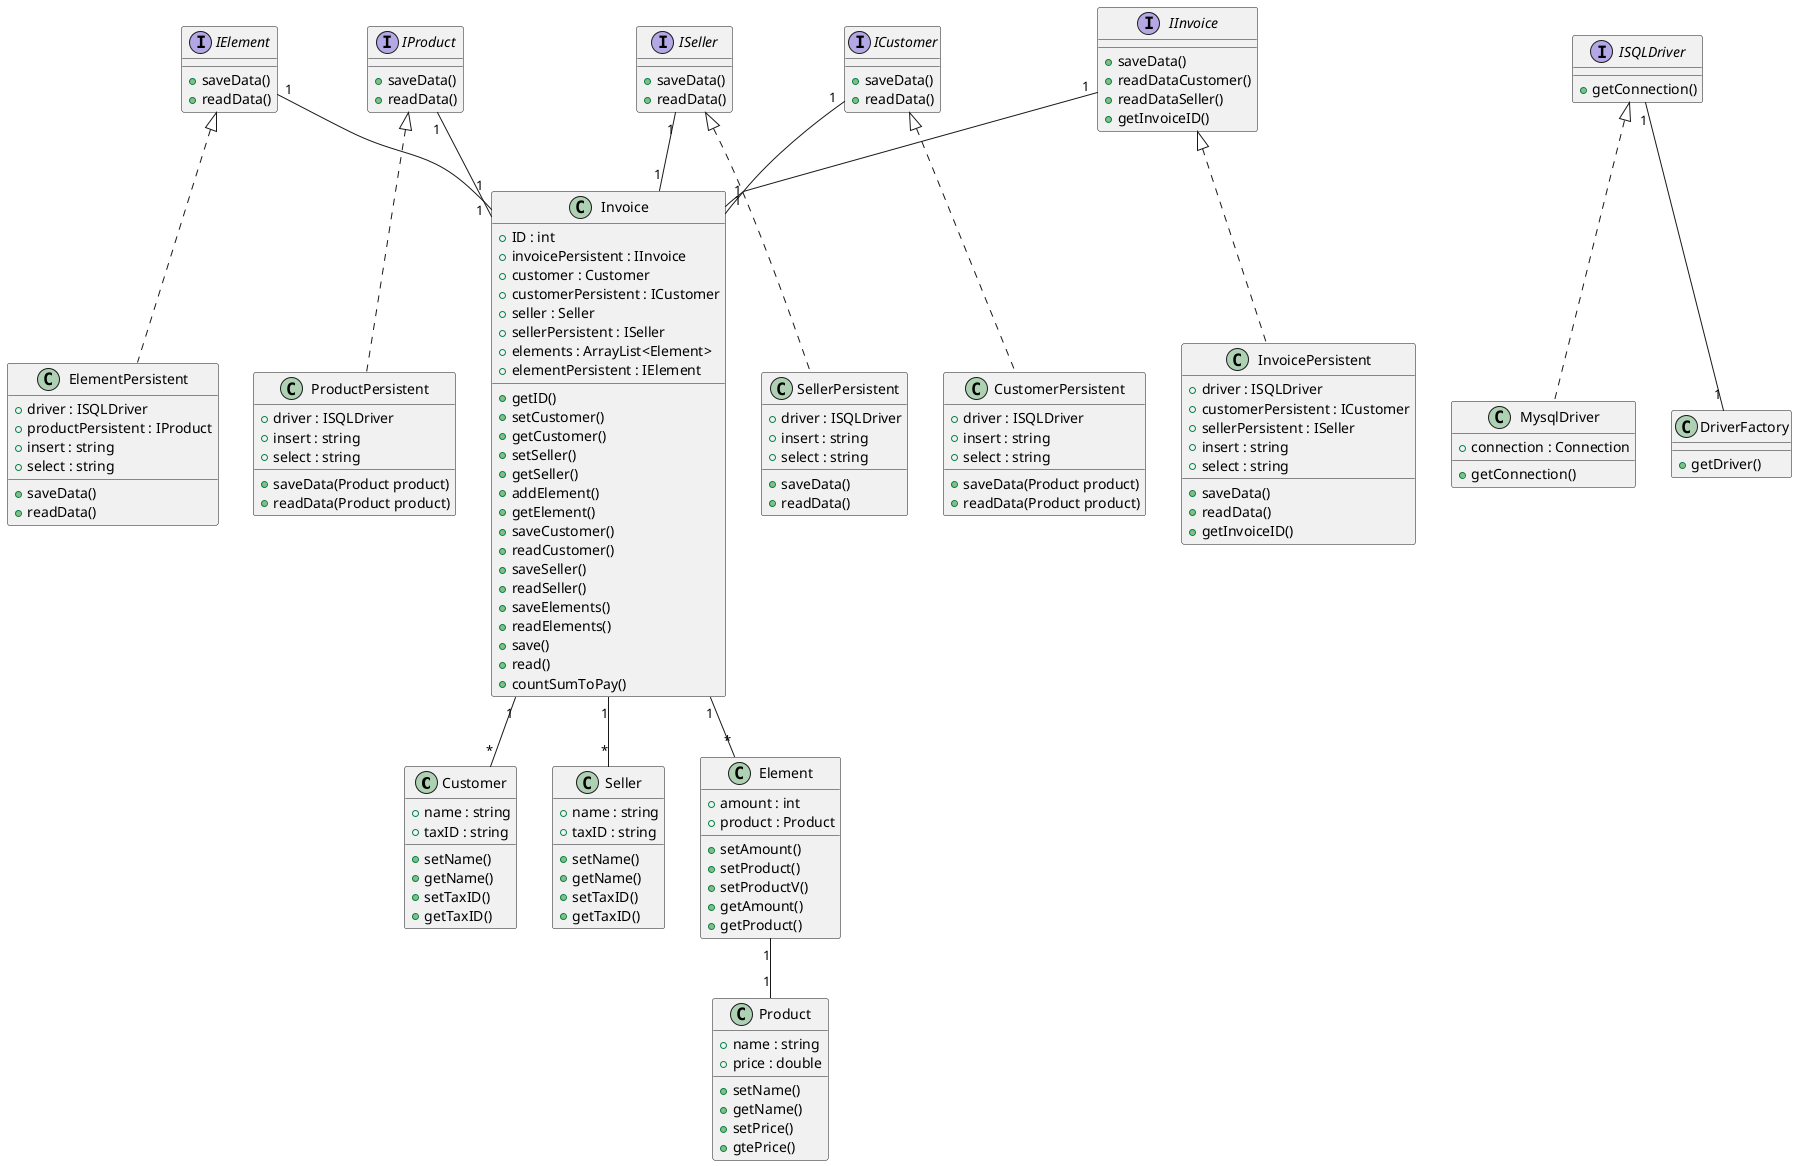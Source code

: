 @startuml Faktura

class Customer {
  +name : string
  +taxID : string
  +setName()
  +getName()
  +setTaxID()
  +getTaxID()
}

class Seller {
  +name : string
  +taxID : string
  +setName()
  +getName()
  +setTaxID()
  +getTaxID()
}

class Invoice {
  +ID : int
  +invoicePersistent : IInvoice
  +customer : Customer
  +customerPersistent : ICustomer
  +seller : Seller
  +sellerPersistent : ISeller
  +elements : ArrayList<Element>
  +elementPersistent : IElement
  +getID()
  +setCustomer()
  +getCustomer()
  +setSeller()
  +getSeller()
  +addElement()
  +getElement()
  +saveCustomer()
  +readCustomer()
  +saveSeller()
  +readSeller()
  +saveElements()
  +readElements()
  +save()
  +read()
  +countSumToPay()
}

class Element {
  +amount : int
  +product : Product
  +setAmount()
  +setProduct()
  +setProductV()
  +getAmount()
  +getProduct()
}

class Product {
  +name : string
  +price : double
  +setName()
  +getName()
  +setPrice()
  +gtePrice()
}

class CustomerPersistent {
  +driver : ISQLDriver
  +insert : string
  +select : string
  +saveData(Product product)
  +readData(Product product)
}

class SellerPersistent {
  +driver : ISQLDriver
  +insert : string
  +select : string
  +saveData()
  +readData()
}


class ElementPersistent {
  +driver : ISQLDriver
  +productPersistent : IProduct
  +insert : string
  +select : string
  +saveData()
  +readData()
}

class ProductPersistent {
  +driver : ISQLDriver
  +insert : string
  +select : string
  +saveData(Product product)
  +readData(Product product)
}

class InvoicePersistent {
  +driver : ISQLDriver
  +customerPersistent : ICustomer
  +sellerPersistent : ISeller
  +insert : string
  +select : string
  +saveData()
  +readData()
  +getInvoiceID()
}

interface IElement {
  +saveData()
  +readData()
}

interface IProduct {
  +saveData()
  +readData()
}

interface ISeller {
  +saveData()
  +readData()
}

interface ICustomer {
  +saveData()
  +readData()
}

interface ISQLDriver {
  +getConnection()
}

interface IInvoice {
  +saveData()
  +readDataCustomer()
  +readDataSeller()
  +getInvoiceID()
}

class MysqlDriver {
  +connection : Connection
  +getConnection()
}

class DriverFactory {
  +getDriver()
}



class CustomerPersistent implements ICustomer
class ElementPersistent implements IElement
class SellerPersistent implements ISeller
class ProductPersistent implements IProduct
class InvoicePersistent implements IInvoice

class MysqlDriver implements ISQLDriver

Invoice "1" -- "*" Customer
Invoice "1" -- "*" Seller
Invoice "1" -- "*" Element
Element "1" -- "1" Product
ICustomer "1" -- "1" Invoice
ISeller "1" -- "1" Invoice
IElement "1" -- "1" Invoice
IProduct "1" -- "1" Invoice
IInvoice "1" -- "1" Invoice

ISQLDriver "1" -- "1" DriverFactory
@enduml
